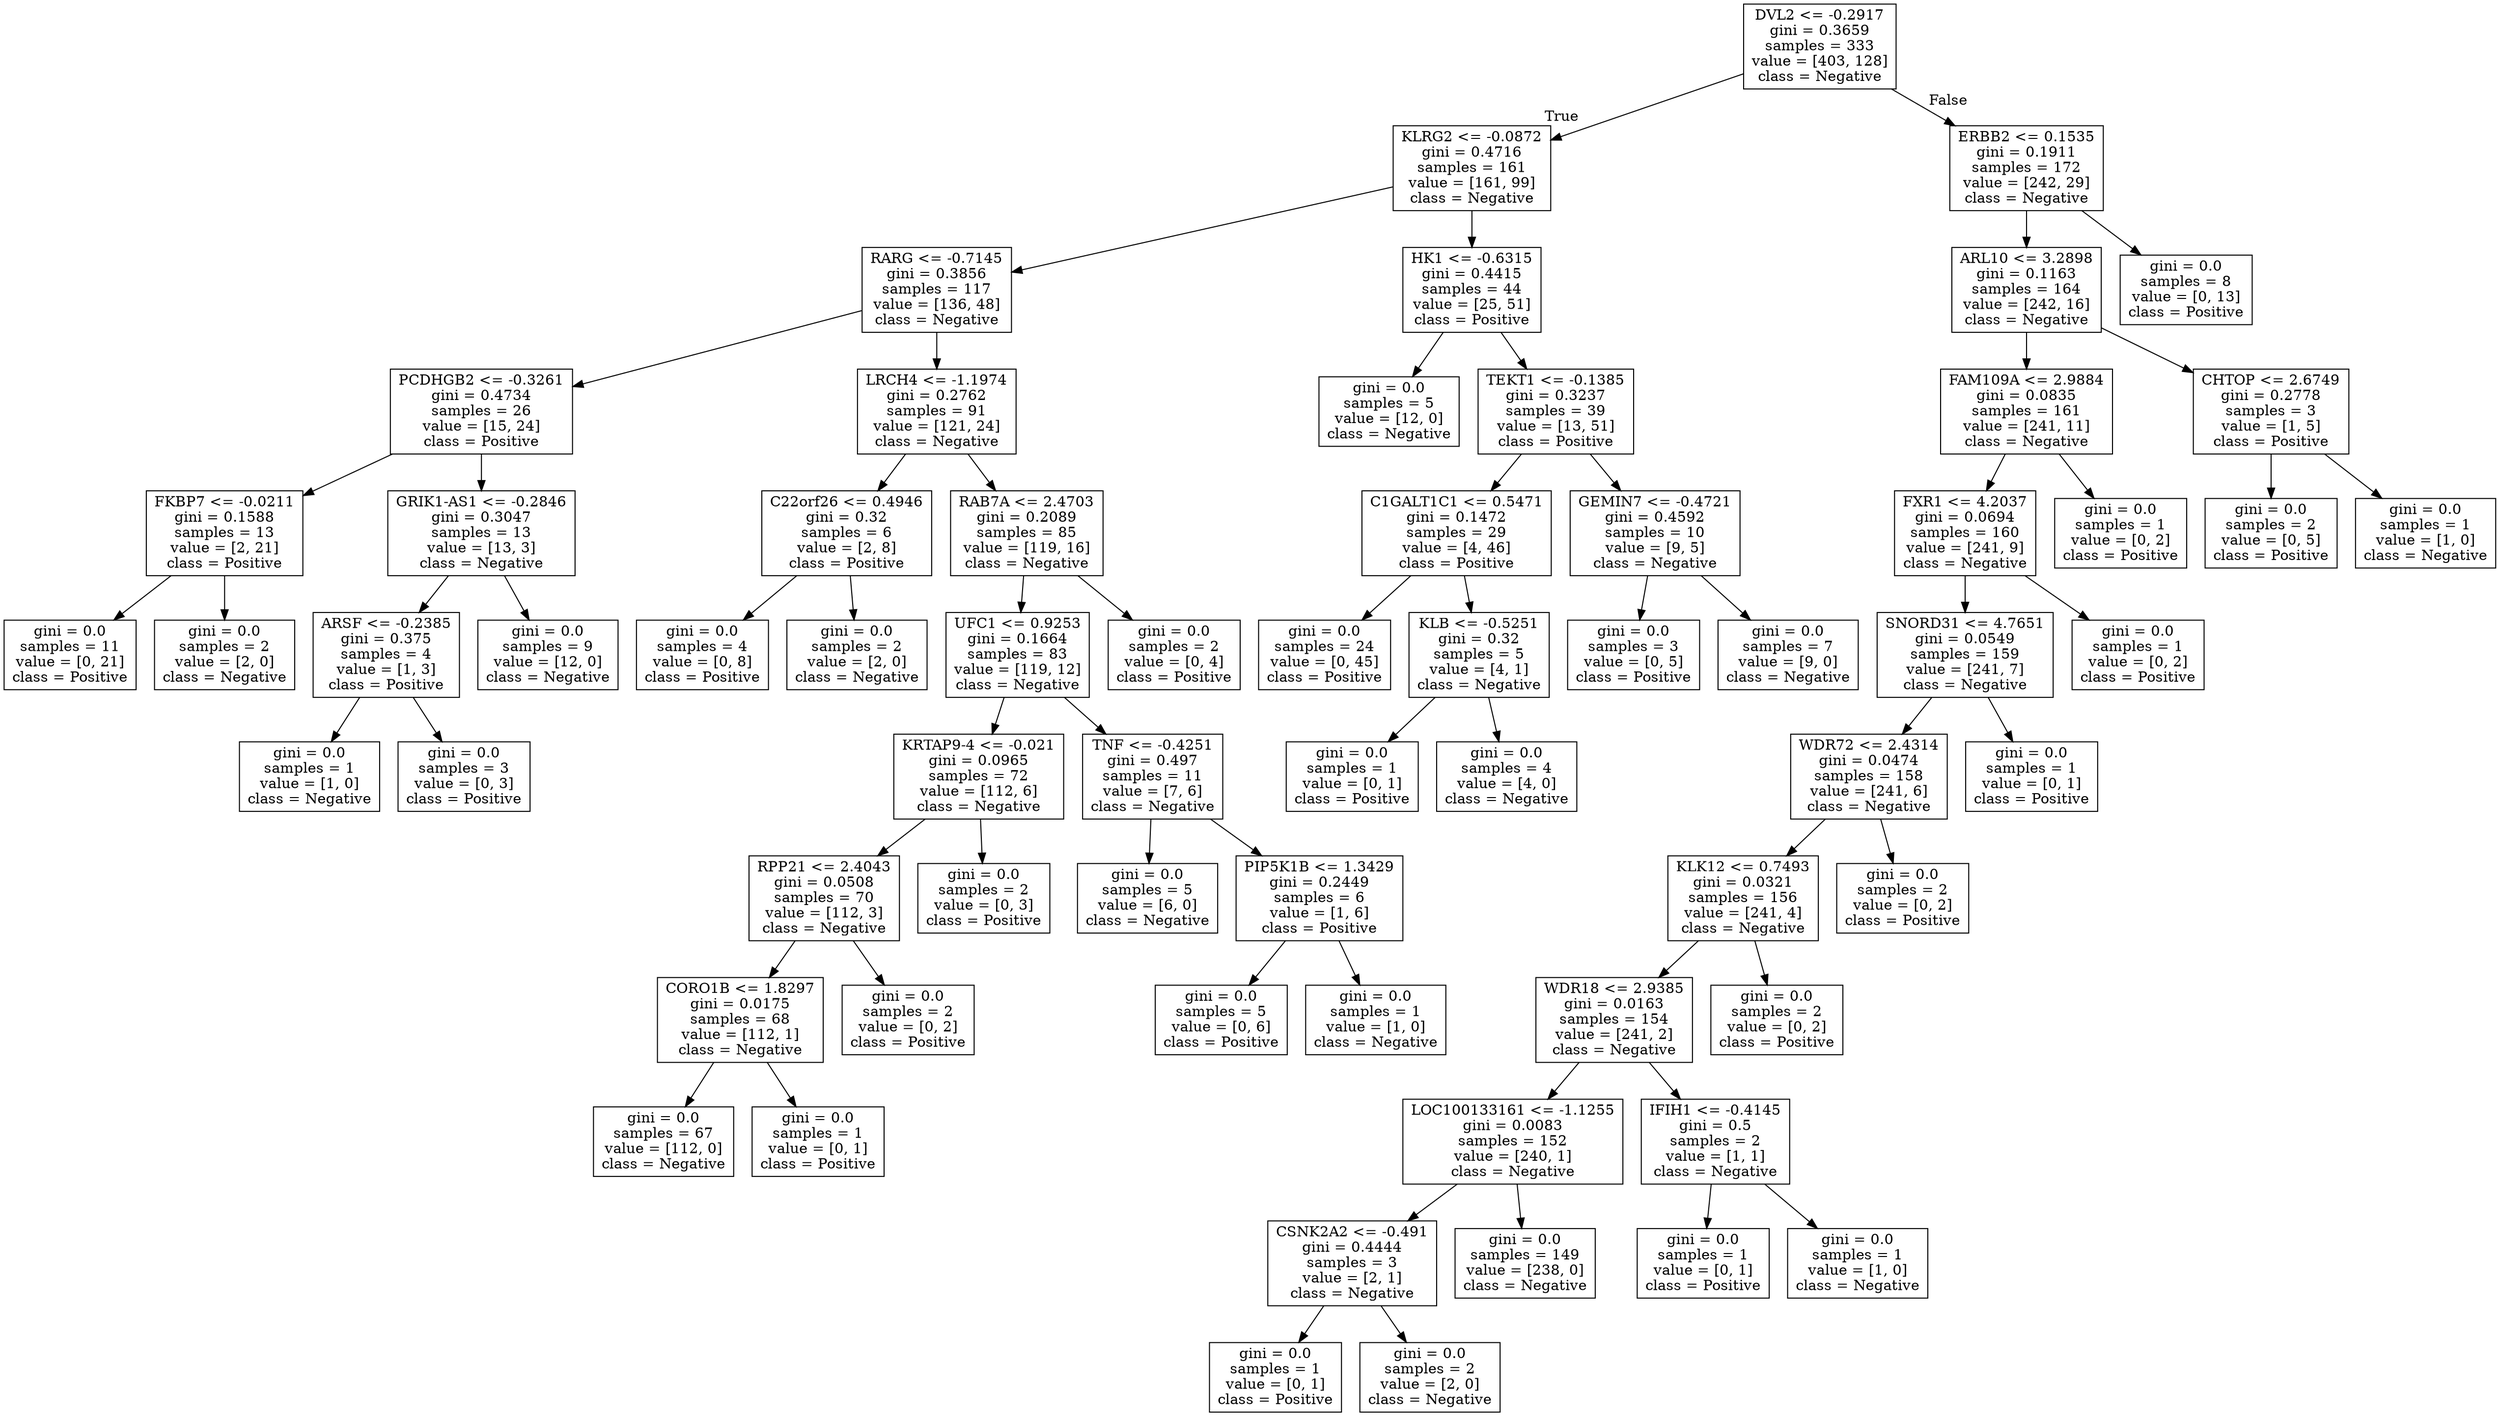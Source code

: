 digraph Tree {
node [shape=box] ;
0 [label="DVL2 <= -0.2917\ngini = 0.3659\nsamples = 333\nvalue = [403, 128]\nclass = Negative"] ;
1 [label="KLRG2 <= -0.0872\ngini = 0.4716\nsamples = 161\nvalue = [161, 99]\nclass = Negative"] ;
0 -> 1 [labeldistance=2.5, labelangle=45, headlabel="True"] ;
2 [label="RARG <= -0.7145\ngini = 0.3856\nsamples = 117\nvalue = [136, 48]\nclass = Negative"] ;
1 -> 2 ;
3 [label="PCDHGB2 <= -0.3261\ngini = 0.4734\nsamples = 26\nvalue = [15, 24]\nclass = Positive"] ;
2 -> 3 ;
4 [label="FKBP7 <= -0.0211\ngini = 0.1588\nsamples = 13\nvalue = [2, 21]\nclass = Positive"] ;
3 -> 4 ;
5 [label="gini = 0.0\nsamples = 11\nvalue = [0, 21]\nclass = Positive"] ;
4 -> 5 ;
6 [label="gini = 0.0\nsamples = 2\nvalue = [2, 0]\nclass = Negative"] ;
4 -> 6 ;
7 [label="GRIK1-AS1 <= -0.2846\ngini = 0.3047\nsamples = 13\nvalue = [13, 3]\nclass = Negative"] ;
3 -> 7 ;
8 [label="ARSF <= -0.2385\ngini = 0.375\nsamples = 4\nvalue = [1, 3]\nclass = Positive"] ;
7 -> 8 ;
9 [label="gini = 0.0\nsamples = 1\nvalue = [1, 0]\nclass = Negative"] ;
8 -> 9 ;
10 [label="gini = 0.0\nsamples = 3\nvalue = [0, 3]\nclass = Positive"] ;
8 -> 10 ;
11 [label="gini = 0.0\nsamples = 9\nvalue = [12, 0]\nclass = Negative"] ;
7 -> 11 ;
12 [label="LRCH4 <= -1.1974\ngini = 0.2762\nsamples = 91\nvalue = [121, 24]\nclass = Negative"] ;
2 -> 12 ;
13 [label="C22orf26 <= 0.4946\ngini = 0.32\nsamples = 6\nvalue = [2, 8]\nclass = Positive"] ;
12 -> 13 ;
14 [label="gini = 0.0\nsamples = 4\nvalue = [0, 8]\nclass = Positive"] ;
13 -> 14 ;
15 [label="gini = 0.0\nsamples = 2\nvalue = [2, 0]\nclass = Negative"] ;
13 -> 15 ;
16 [label="RAB7A <= 2.4703\ngini = 0.2089\nsamples = 85\nvalue = [119, 16]\nclass = Negative"] ;
12 -> 16 ;
17 [label="UFC1 <= 0.9253\ngini = 0.1664\nsamples = 83\nvalue = [119, 12]\nclass = Negative"] ;
16 -> 17 ;
18 [label="KRTAP9-4 <= -0.021\ngini = 0.0965\nsamples = 72\nvalue = [112, 6]\nclass = Negative"] ;
17 -> 18 ;
19 [label="RPP21 <= 2.4043\ngini = 0.0508\nsamples = 70\nvalue = [112, 3]\nclass = Negative"] ;
18 -> 19 ;
20 [label="CORO1B <= 1.8297\ngini = 0.0175\nsamples = 68\nvalue = [112, 1]\nclass = Negative"] ;
19 -> 20 ;
21 [label="gini = 0.0\nsamples = 67\nvalue = [112, 0]\nclass = Negative"] ;
20 -> 21 ;
22 [label="gini = 0.0\nsamples = 1\nvalue = [0, 1]\nclass = Positive"] ;
20 -> 22 ;
23 [label="gini = 0.0\nsamples = 2\nvalue = [0, 2]\nclass = Positive"] ;
19 -> 23 ;
24 [label="gini = 0.0\nsamples = 2\nvalue = [0, 3]\nclass = Positive"] ;
18 -> 24 ;
25 [label="TNF <= -0.4251\ngini = 0.497\nsamples = 11\nvalue = [7, 6]\nclass = Negative"] ;
17 -> 25 ;
26 [label="gini = 0.0\nsamples = 5\nvalue = [6, 0]\nclass = Negative"] ;
25 -> 26 ;
27 [label="PIP5K1B <= 1.3429\ngini = 0.2449\nsamples = 6\nvalue = [1, 6]\nclass = Positive"] ;
25 -> 27 ;
28 [label="gini = 0.0\nsamples = 5\nvalue = [0, 6]\nclass = Positive"] ;
27 -> 28 ;
29 [label="gini = 0.0\nsamples = 1\nvalue = [1, 0]\nclass = Negative"] ;
27 -> 29 ;
30 [label="gini = 0.0\nsamples = 2\nvalue = [0, 4]\nclass = Positive"] ;
16 -> 30 ;
31 [label="HK1 <= -0.6315\ngini = 0.4415\nsamples = 44\nvalue = [25, 51]\nclass = Positive"] ;
1 -> 31 ;
32 [label="gini = 0.0\nsamples = 5\nvalue = [12, 0]\nclass = Negative"] ;
31 -> 32 ;
33 [label="TEKT1 <= -0.1385\ngini = 0.3237\nsamples = 39\nvalue = [13, 51]\nclass = Positive"] ;
31 -> 33 ;
34 [label="C1GALT1C1 <= 0.5471\ngini = 0.1472\nsamples = 29\nvalue = [4, 46]\nclass = Positive"] ;
33 -> 34 ;
35 [label="gini = 0.0\nsamples = 24\nvalue = [0, 45]\nclass = Positive"] ;
34 -> 35 ;
36 [label="KLB <= -0.5251\ngini = 0.32\nsamples = 5\nvalue = [4, 1]\nclass = Negative"] ;
34 -> 36 ;
37 [label="gini = 0.0\nsamples = 1\nvalue = [0, 1]\nclass = Positive"] ;
36 -> 37 ;
38 [label="gini = 0.0\nsamples = 4\nvalue = [4, 0]\nclass = Negative"] ;
36 -> 38 ;
39 [label="GEMIN7 <= -0.4721\ngini = 0.4592\nsamples = 10\nvalue = [9, 5]\nclass = Negative"] ;
33 -> 39 ;
40 [label="gini = 0.0\nsamples = 3\nvalue = [0, 5]\nclass = Positive"] ;
39 -> 40 ;
41 [label="gini = 0.0\nsamples = 7\nvalue = [9, 0]\nclass = Negative"] ;
39 -> 41 ;
42 [label="ERBB2 <= 0.1535\ngini = 0.1911\nsamples = 172\nvalue = [242, 29]\nclass = Negative"] ;
0 -> 42 [labeldistance=2.5, labelangle=-45, headlabel="False"] ;
43 [label="ARL10 <= 3.2898\ngini = 0.1163\nsamples = 164\nvalue = [242, 16]\nclass = Negative"] ;
42 -> 43 ;
44 [label="FAM109A <= 2.9884\ngini = 0.0835\nsamples = 161\nvalue = [241, 11]\nclass = Negative"] ;
43 -> 44 ;
45 [label="FXR1 <= 4.2037\ngini = 0.0694\nsamples = 160\nvalue = [241, 9]\nclass = Negative"] ;
44 -> 45 ;
46 [label="SNORD31 <= 4.7651\ngini = 0.0549\nsamples = 159\nvalue = [241, 7]\nclass = Negative"] ;
45 -> 46 ;
47 [label="WDR72 <= 2.4314\ngini = 0.0474\nsamples = 158\nvalue = [241, 6]\nclass = Negative"] ;
46 -> 47 ;
48 [label="KLK12 <= 0.7493\ngini = 0.0321\nsamples = 156\nvalue = [241, 4]\nclass = Negative"] ;
47 -> 48 ;
49 [label="WDR18 <= 2.9385\ngini = 0.0163\nsamples = 154\nvalue = [241, 2]\nclass = Negative"] ;
48 -> 49 ;
50 [label="LOC100133161 <= -1.1255\ngini = 0.0083\nsamples = 152\nvalue = [240, 1]\nclass = Negative"] ;
49 -> 50 ;
51 [label="CSNK2A2 <= -0.491\ngini = 0.4444\nsamples = 3\nvalue = [2, 1]\nclass = Negative"] ;
50 -> 51 ;
52 [label="gini = 0.0\nsamples = 1\nvalue = [0, 1]\nclass = Positive"] ;
51 -> 52 ;
53 [label="gini = 0.0\nsamples = 2\nvalue = [2, 0]\nclass = Negative"] ;
51 -> 53 ;
54 [label="gini = 0.0\nsamples = 149\nvalue = [238, 0]\nclass = Negative"] ;
50 -> 54 ;
55 [label="IFIH1 <= -0.4145\ngini = 0.5\nsamples = 2\nvalue = [1, 1]\nclass = Negative"] ;
49 -> 55 ;
56 [label="gini = 0.0\nsamples = 1\nvalue = [0, 1]\nclass = Positive"] ;
55 -> 56 ;
57 [label="gini = 0.0\nsamples = 1\nvalue = [1, 0]\nclass = Negative"] ;
55 -> 57 ;
58 [label="gini = 0.0\nsamples = 2\nvalue = [0, 2]\nclass = Positive"] ;
48 -> 58 ;
59 [label="gini = 0.0\nsamples = 2\nvalue = [0, 2]\nclass = Positive"] ;
47 -> 59 ;
60 [label="gini = 0.0\nsamples = 1\nvalue = [0, 1]\nclass = Positive"] ;
46 -> 60 ;
61 [label="gini = 0.0\nsamples = 1\nvalue = [0, 2]\nclass = Positive"] ;
45 -> 61 ;
62 [label="gini = 0.0\nsamples = 1\nvalue = [0, 2]\nclass = Positive"] ;
44 -> 62 ;
63 [label="CHTOP <= 2.6749\ngini = 0.2778\nsamples = 3\nvalue = [1, 5]\nclass = Positive"] ;
43 -> 63 ;
64 [label="gini = 0.0\nsamples = 2\nvalue = [0, 5]\nclass = Positive"] ;
63 -> 64 ;
65 [label="gini = 0.0\nsamples = 1\nvalue = [1, 0]\nclass = Negative"] ;
63 -> 65 ;
66 [label="gini = 0.0\nsamples = 8\nvalue = [0, 13]\nclass = Positive"] ;
42 -> 66 ;
}